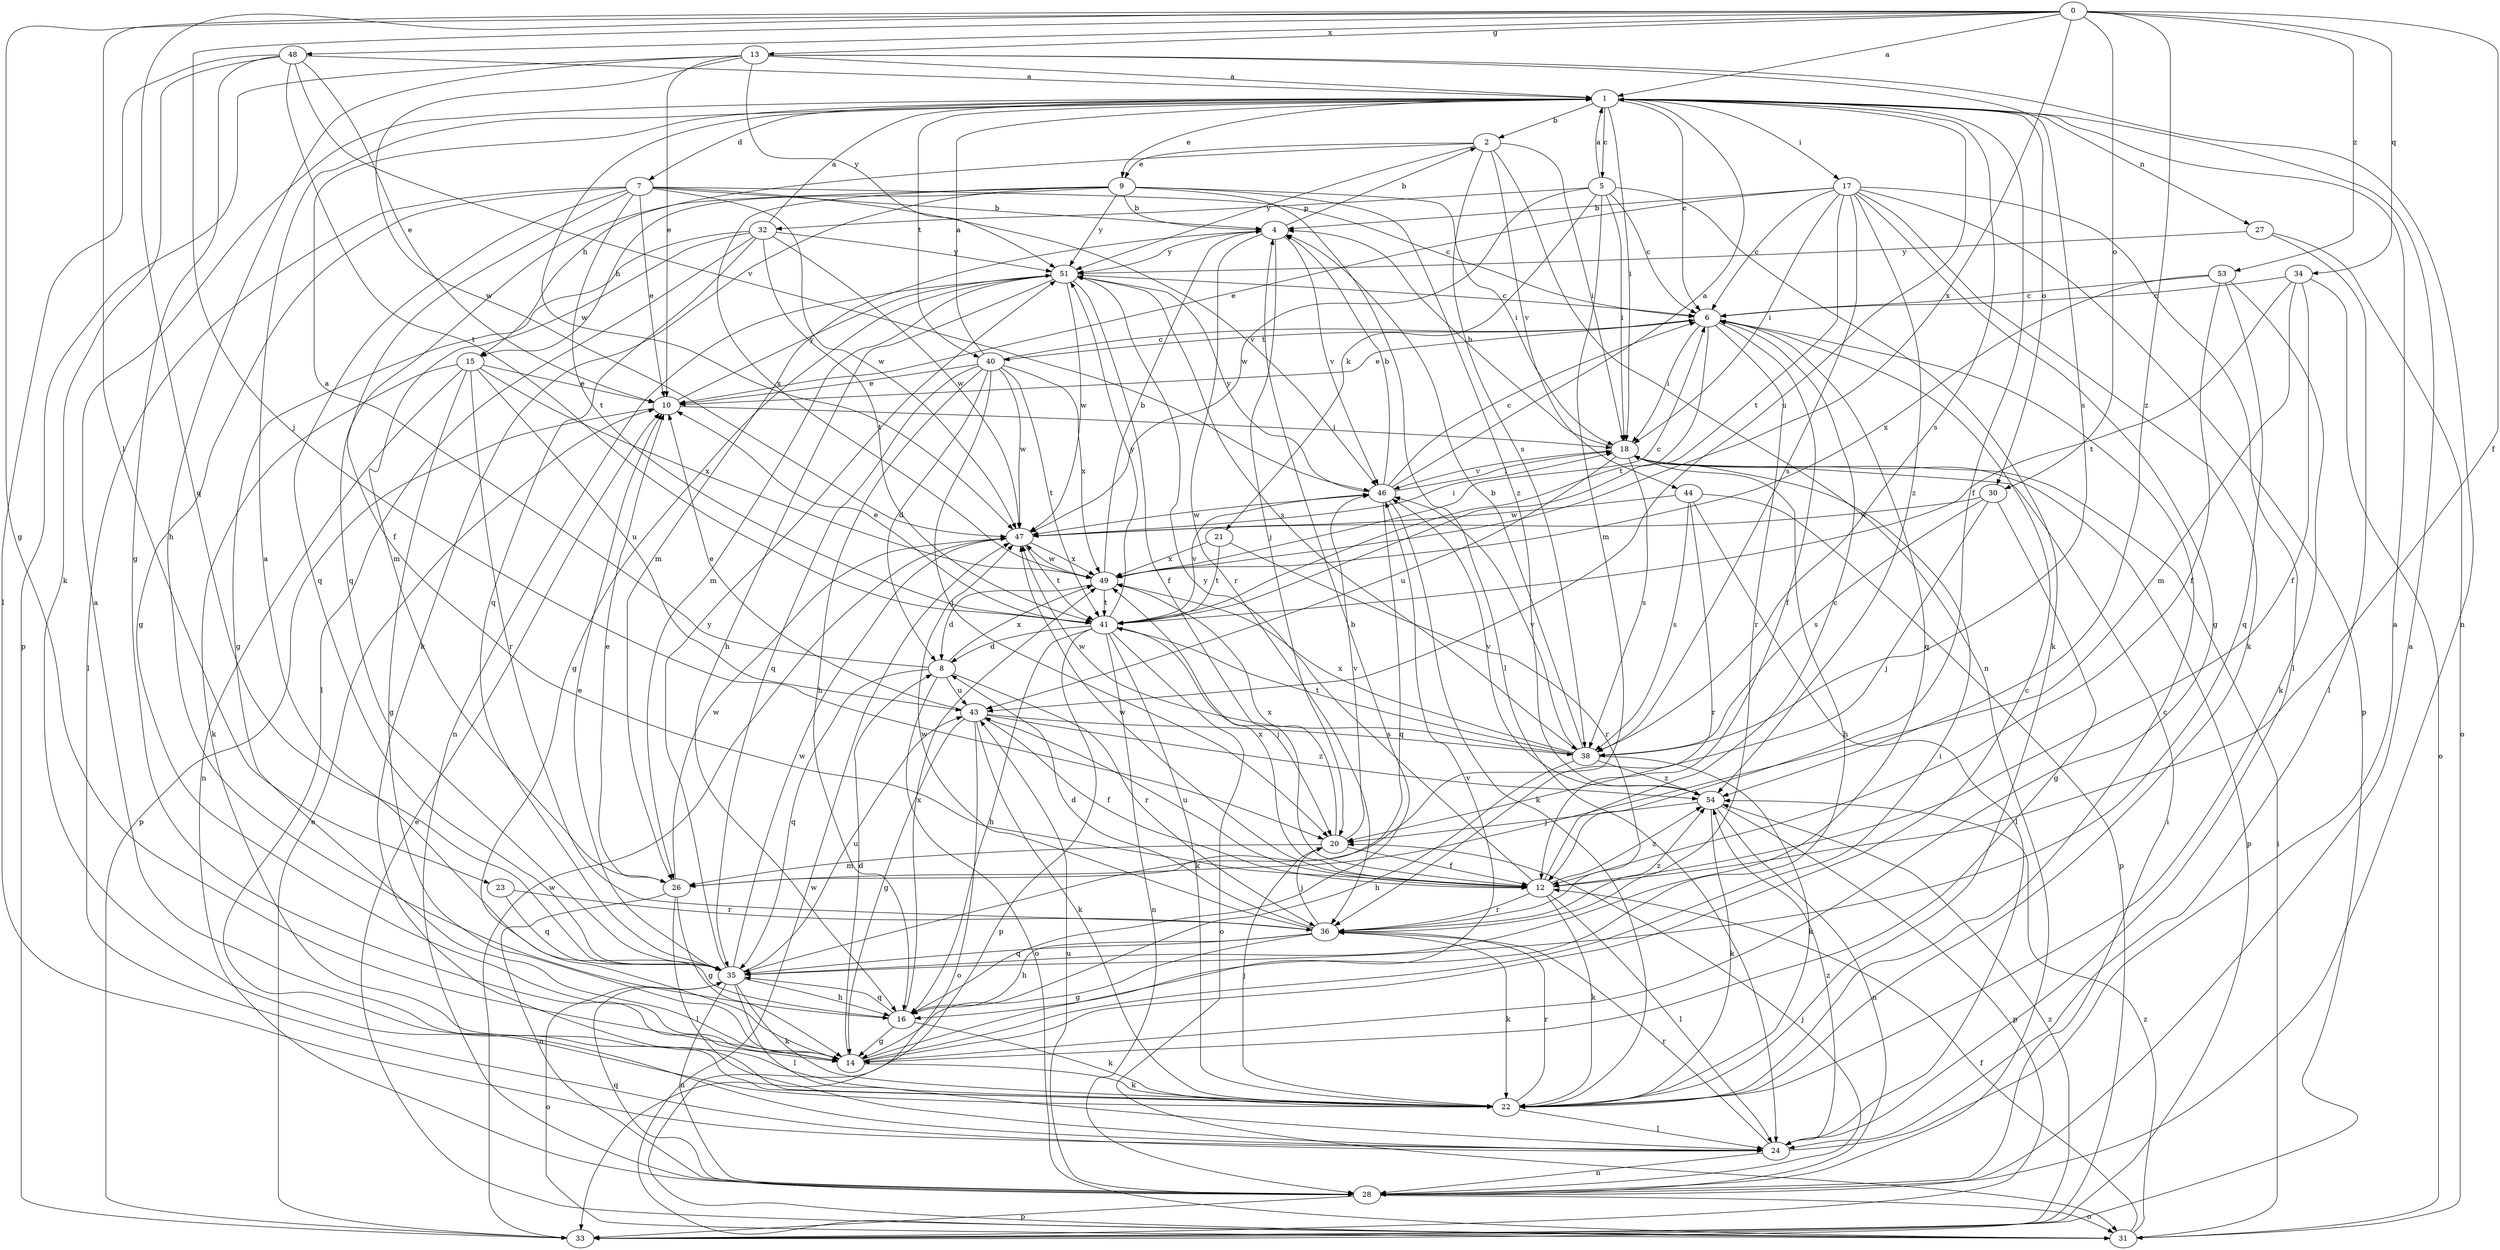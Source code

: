 strict digraph  {
0;
1;
2;
4;
5;
6;
7;
8;
9;
10;
12;
13;
14;
15;
16;
17;
18;
20;
21;
22;
23;
24;
26;
27;
28;
30;
31;
32;
33;
34;
35;
36;
38;
40;
41;
43;
44;
46;
47;
48;
49;
51;
53;
54;
0 -> 1  [label=a];
0 -> 12  [label=f];
0 -> 13  [label=g];
0 -> 14  [label=g];
0 -> 20  [label=j];
0 -> 23  [label=l];
0 -> 30  [label=o];
0 -> 34  [label=q];
0 -> 35  [label=q];
0 -> 48  [label=x];
0 -> 49  [label=x];
0 -> 53  [label=z];
0 -> 54  [label=z];
1 -> 2  [label=b];
1 -> 5  [label=c];
1 -> 6  [label=c];
1 -> 7  [label=d];
1 -> 9  [label=e];
1 -> 12  [label=f];
1 -> 17  [label=i];
1 -> 18  [label=i];
1 -> 27  [label=n];
1 -> 30  [label=o];
1 -> 38  [label=s];
1 -> 40  [label=t];
1 -> 43  [label=u];
1 -> 47  [label=w];
2 -> 9  [label=e];
2 -> 15  [label=h];
2 -> 18  [label=i];
2 -> 28  [label=n];
2 -> 38  [label=s];
2 -> 44  [label=v];
2 -> 51  [label=y];
4 -> 2  [label=b];
4 -> 20  [label=j];
4 -> 26  [label=m];
4 -> 36  [label=r];
4 -> 46  [label=v];
4 -> 51  [label=y];
5 -> 1  [label=a];
5 -> 6  [label=c];
5 -> 18  [label=i];
5 -> 21  [label=k];
5 -> 22  [label=k];
5 -> 26  [label=m];
5 -> 32  [label=p];
5 -> 47  [label=w];
6 -> 10  [label=e];
6 -> 12  [label=f];
6 -> 18  [label=i];
6 -> 35  [label=q];
6 -> 36  [label=r];
6 -> 40  [label=t];
6 -> 41  [label=t];
7 -> 4  [label=b];
7 -> 6  [label=c];
7 -> 10  [label=e];
7 -> 12  [label=f];
7 -> 14  [label=g];
7 -> 24  [label=l];
7 -> 35  [label=q];
7 -> 41  [label=t];
7 -> 46  [label=v];
7 -> 47  [label=w];
8 -> 1  [label=a];
8 -> 31  [label=o];
8 -> 35  [label=q];
8 -> 36  [label=r];
8 -> 43  [label=u];
8 -> 49  [label=x];
9 -> 4  [label=b];
9 -> 15  [label=h];
9 -> 18  [label=i];
9 -> 22  [label=k];
9 -> 24  [label=l];
9 -> 35  [label=q];
9 -> 49  [label=x];
9 -> 51  [label=y];
9 -> 54  [label=z];
10 -> 18  [label=i];
10 -> 33  [label=p];
10 -> 51  [label=y];
12 -> 6  [label=c];
12 -> 22  [label=k];
12 -> 24  [label=l];
12 -> 36  [label=r];
12 -> 43  [label=u];
12 -> 47  [label=w];
12 -> 49  [label=x];
12 -> 51  [label=y];
12 -> 54  [label=z];
13 -> 1  [label=a];
13 -> 10  [label=e];
13 -> 16  [label=h];
13 -> 28  [label=n];
13 -> 33  [label=p];
13 -> 38  [label=s];
13 -> 47  [label=w];
13 -> 51  [label=y];
14 -> 6  [label=c];
14 -> 8  [label=d];
14 -> 18  [label=i];
14 -> 22  [label=k];
14 -> 46  [label=v];
15 -> 10  [label=e];
15 -> 14  [label=g];
15 -> 22  [label=k];
15 -> 28  [label=n];
15 -> 36  [label=r];
15 -> 43  [label=u];
15 -> 49  [label=x];
16 -> 1  [label=a];
16 -> 4  [label=b];
16 -> 14  [label=g];
16 -> 22  [label=k];
16 -> 35  [label=q];
16 -> 49  [label=x];
17 -> 4  [label=b];
17 -> 6  [label=c];
17 -> 10  [label=e];
17 -> 14  [label=g];
17 -> 18  [label=i];
17 -> 22  [label=k];
17 -> 24  [label=l];
17 -> 33  [label=p];
17 -> 38  [label=s];
17 -> 41  [label=t];
17 -> 54  [label=z];
18 -> 4  [label=b];
18 -> 16  [label=h];
18 -> 33  [label=p];
18 -> 38  [label=s];
18 -> 43  [label=u];
18 -> 46  [label=v];
20 -> 12  [label=f];
20 -> 26  [label=m];
20 -> 46  [label=v];
20 -> 49  [label=x];
21 -> 36  [label=r];
21 -> 41  [label=t];
21 -> 49  [label=x];
22 -> 1  [label=a];
22 -> 6  [label=c];
22 -> 20  [label=j];
22 -> 24  [label=l];
22 -> 36  [label=r];
23 -> 35  [label=q];
23 -> 36  [label=r];
24 -> 1  [label=a];
24 -> 28  [label=n];
24 -> 36  [label=r];
24 -> 54  [label=z];
26 -> 10  [label=e];
26 -> 14  [label=g];
26 -> 24  [label=l];
26 -> 28  [label=n];
26 -> 47  [label=w];
27 -> 24  [label=l];
27 -> 31  [label=o];
27 -> 51  [label=y];
28 -> 1  [label=a];
28 -> 18  [label=i];
28 -> 20  [label=j];
28 -> 31  [label=o];
28 -> 33  [label=p];
28 -> 35  [label=q];
28 -> 43  [label=u];
30 -> 14  [label=g];
30 -> 20  [label=j];
30 -> 38  [label=s];
30 -> 47  [label=w];
31 -> 10  [label=e];
31 -> 12  [label=f];
31 -> 18  [label=i];
31 -> 47  [label=w];
31 -> 54  [label=z];
32 -> 1  [label=a];
32 -> 14  [label=g];
32 -> 24  [label=l];
32 -> 26  [label=m];
32 -> 35  [label=q];
32 -> 41  [label=t];
32 -> 47  [label=w];
32 -> 51  [label=y];
33 -> 10  [label=e];
33 -> 47  [label=w];
33 -> 54  [label=z];
34 -> 6  [label=c];
34 -> 12  [label=f];
34 -> 26  [label=m];
34 -> 31  [label=o];
34 -> 41  [label=t];
35 -> 10  [label=e];
35 -> 16  [label=h];
35 -> 22  [label=k];
35 -> 24  [label=l];
35 -> 28  [label=n];
35 -> 31  [label=o];
35 -> 43  [label=u];
35 -> 47  [label=w];
35 -> 51  [label=y];
36 -> 8  [label=d];
36 -> 14  [label=g];
36 -> 16  [label=h];
36 -> 20  [label=j];
36 -> 22  [label=k];
36 -> 35  [label=q];
36 -> 47  [label=w];
36 -> 54  [label=z];
38 -> 4  [label=b];
38 -> 16  [label=h];
38 -> 22  [label=k];
38 -> 41  [label=t];
38 -> 46  [label=v];
38 -> 47  [label=w];
38 -> 49  [label=x];
38 -> 54  [label=z];
40 -> 1  [label=a];
40 -> 6  [label=c];
40 -> 8  [label=d];
40 -> 10  [label=e];
40 -> 16  [label=h];
40 -> 20  [label=j];
40 -> 35  [label=q];
40 -> 41  [label=t];
40 -> 47  [label=w];
40 -> 49  [label=x];
41 -> 8  [label=d];
41 -> 10  [label=e];
41 -> 16  [label=h];
41 -> 20  [label=j];
41 -> 22  [label=k];
41 -> 28  [label=n];
41 -> 31  [label=o];
41 -> 33  [label=p];
41 -> 46  [label=v];
41 -> 51  [label=y];
43 -> 10  [label=e];
43 -> 12  [label=f];
43 -> 14  [label=g];
43 -> 22  [label=k];
43 -> 31  [label=o];
43 -> 38  [label=s];
43 -> 54  [label=z];
44 -> 24  [label=l];
44 -> 33  [label=p];
44 -> 36  [label=r];
44 -> 38  [label=s];
44 -> 47  [label=w];
46 -> 1  [label=a];
46 -> 4  [label=b];
46 -> 6  [label=c];
46 -> 18  [label=i];
46 -> 22  [label=k];
46 -> 35  [label=q];
46 -> 47  [label=w];
46 -> 51  [label=y];
47 -> 18  [label=i];
47 -> 41  [label=t];
47 -> 49  [label=x];
48 -> 1  [label=a];
48 -> 10  [label=e];
48 -> 14  [label=g];
48 -> 22  [label=k];
48 -> 24  [label=l];
48 -> 41  [label=t];
48 -> 46  [label=v];
49 -> 4  [label=b];
49 -> 6  [label=c];
49 -> 8  [label=d];
49 -> 41  [label=t];
49 -> 47  [label=w];
51 -> 6  [label=c];
51 -> 12  [label=f];
51 -> 14  [label=g];
51 -> 16  [label=h];
51 -> 26  [label=m];
51 -> 28  [label=n];
51 -> 38  [label=s];
51 -> 47  [label=w];
53 -> 6  [label=c];
53 -> 12  [label=f];
53 -> 22  [label=k];
53 -> 35  [label=q];
53 -> 49  [label=x];
54 -> 20  [label=j];
54 -> 22  [label=k];
54 -> 28  [label=n];
54 -> 33  [label=p];
54 -> 46  [label=v];
}
